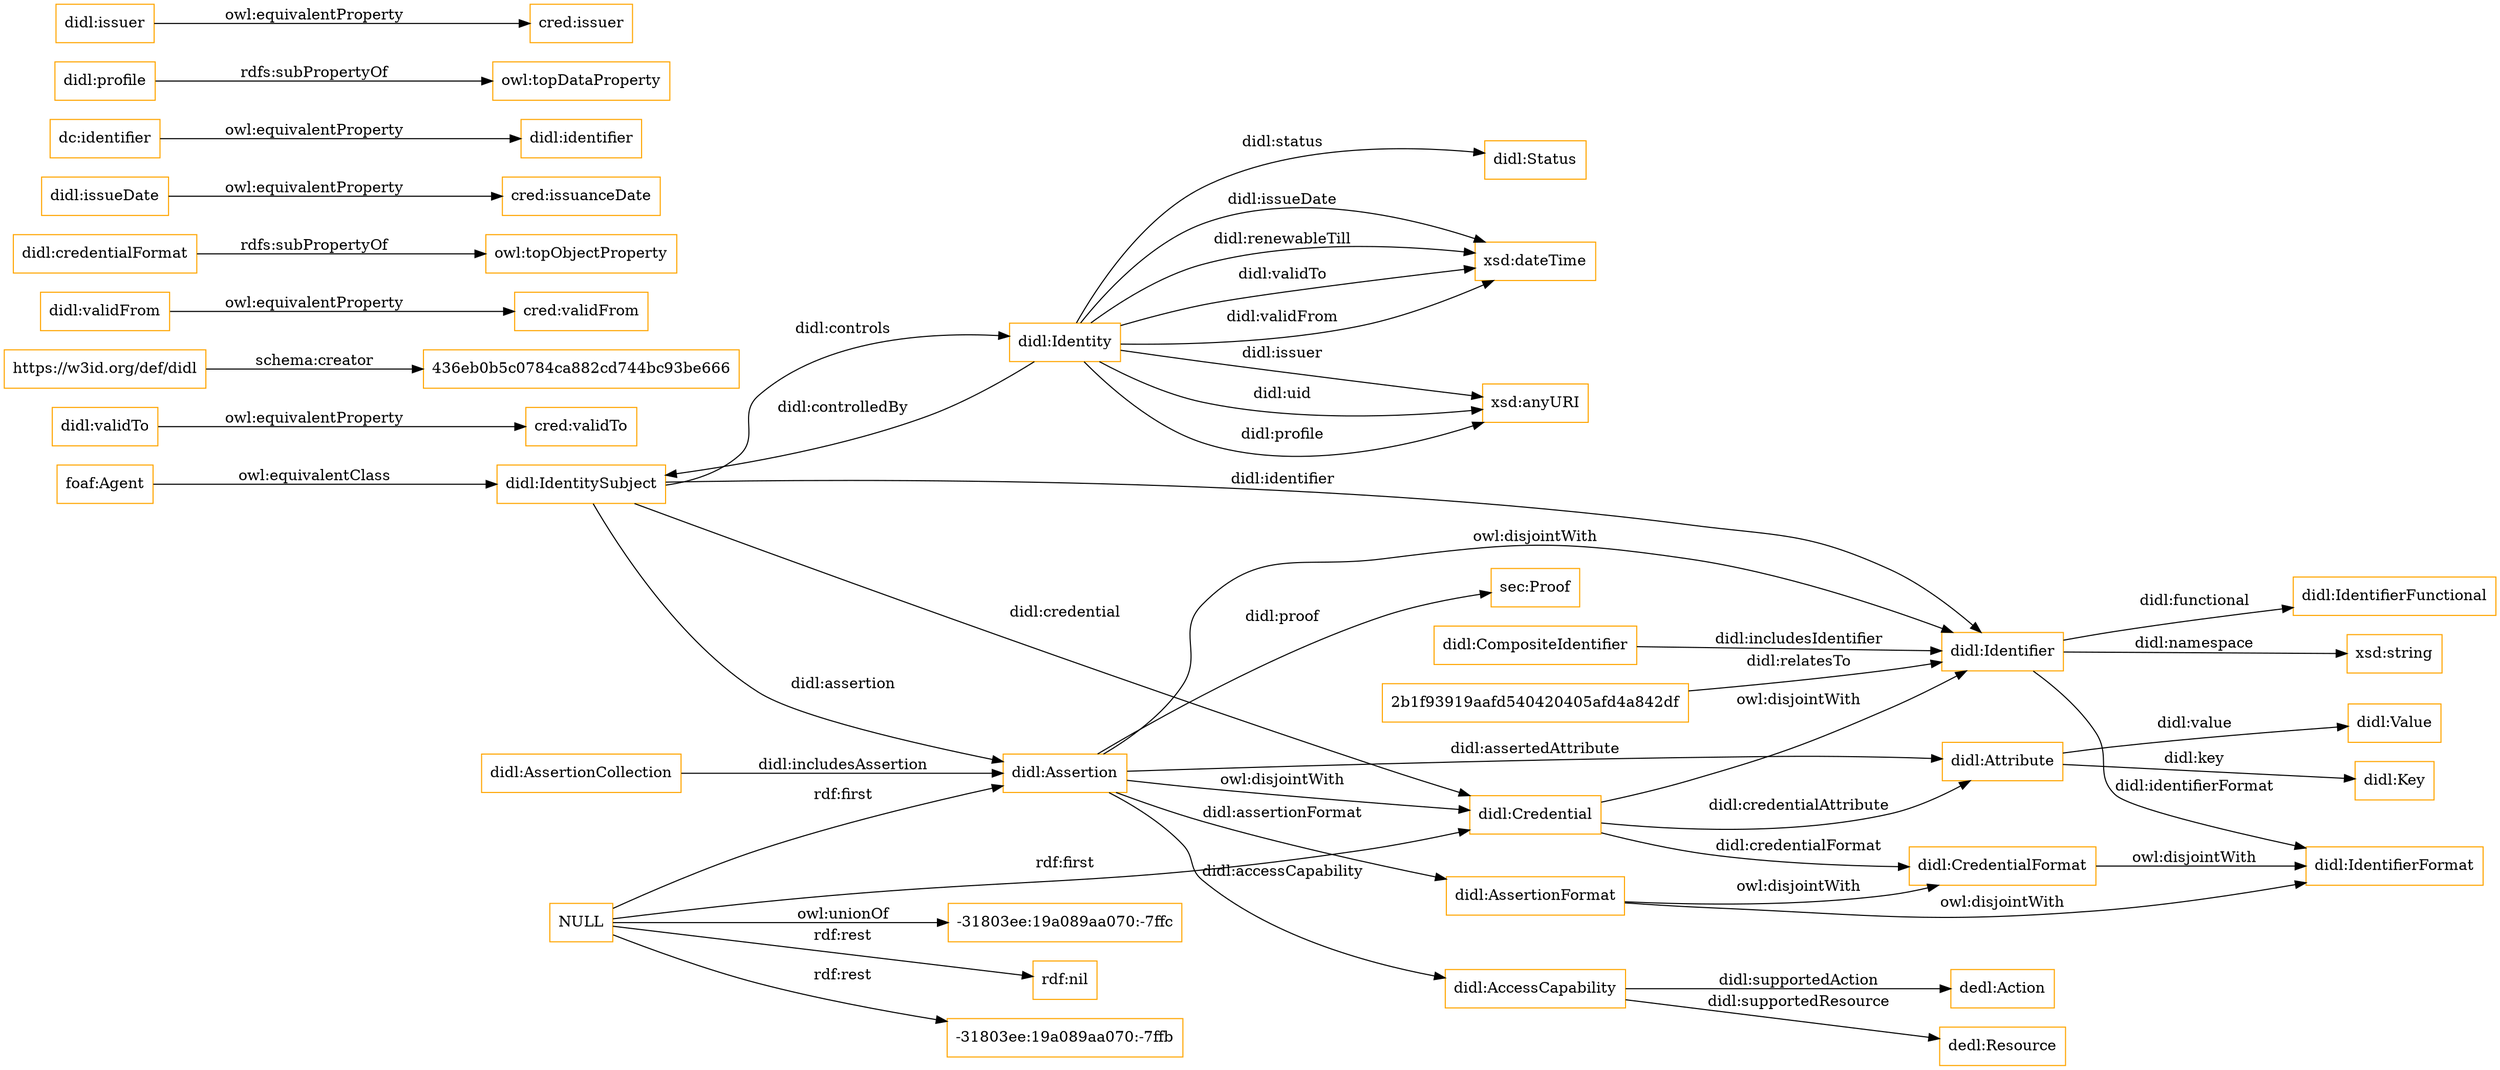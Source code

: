 digraph ar2dtool_diagram { 
rankdir=LR;
size="1501"
node [shape = rectangle, color="orange"]; "didl:Attribute" "didl:CompositeIdentifier" "didl:AssertionFormat" "2b1f93919aafd540420405afd4a842df" "didl:Status" "sec:Proof" "foaf:Agent" "didl:IdentifierFunctional" "didl:IdentifierFormat" "didl:Assertion" "didl:Key" "didl:Identity" "dedl:Resource" "dedl:Action" "didl:AccessCapability" "didl:CredentialFormat" "didl:Credential" "didl:IdentitySubject" "didl:Value" "didl:AssertionCollection" "didl:Identifier" ; /*classes style*/
	"NULL" -> "rdf:nil" [ label = "rdf:rest" ];
	"NULL" -> "didl:Credential" [ label = "rdf:first" ];
	"NULL" -> "-31803ee:19a089aa070:-7ffb" [ label = "rdf:rest" ];
	"NULL" -> "didl:Assertion" [ label = "rdf:first" ];
	"NULL" -> "-31803ee:19a089aa070:-7ffc" [ label = "owl:unionOf" ];
	"didl:Credential" -> "didl:Identifier" [ label = "owl:disjointWith" ];
	"didl:validTo" -> "cred:validTo" [ label = "owl:equivalentProperty" ];
	"https://w3id.org/def/didl" -> "436eb0b5c0784ca882cd744bc93be666" [ label = "schema:creator" ];
	"didl:validFrom" -> "cred:validFrom" [ label = "owl:equivalentProperty" ];
	"didl:credentialFormat" -> "owl:topObjectProperty" [ label = "rdfs:subPropertyOf" ];
	"didl:issueDate" -> "cred:issuanceDate" [ label = "owl:equivalentProperty" ];
	"didl:AssertionFormat" -> "didl:IdentifierFormat" [ label = "owl:disjointWith" ];
	"didl:AssertionFormat" -> "didl:CredentialFormat" [ label = "owl:disjointWith" ];
	"didl:CredentialFormat" -> "didl:IdentifierFormat" [ label = "owl:disjointWith" ];
	"foaf:Agent" -> "didl:IdentitySubject" [ label = "owl:equivalentClass" ];
	"dc:identifier" -> "didl:identifier" [ label = "owl:equivalentProperty" ];
	"didl:profile" -> "owl:topDataProperty" [ label = "rdfs:subPropertyOf" ];
	"didl:Assertion" -> "didl:Identifier" [ label = "owl:disjointWith" ];
	"didl:Assertion" -> "didl:Credential" [ label = "owl:disjointWith" ];
	"didl:issuer" -> "cred:issuer" [ label = "owl:equivalentProperty" ];
	"didl:Assertion" -> "didl:Attribute" [ label = "didl:assertedAttribute" ];
	"didl:Identity" -> "xsd:dateTime" [ label = "didl:validTo" ];
	"didl:CompositeIdentifier" -> "didl:Identifier" [ label = "didl:includesIdentifier" ];
	"didl:Identity" -> "didl:Status" [ label = "didl:status" ];
	"didl:Attribute" -> "didl:Value" [ label = "didl:value" ];
	"didl:IdentitySubject" -> "didl:Identifier" [ label = "didl:identifier" ];
	"2b1f93919aafd540420405afd4a842df" -> "didl:Identifier" [ label = "didl:relatesTo" ];
	"didl:Attribute" -> "didl:Key" [ label = "didl:key" ];
	"didl:Identifier" -> "xsd:string" [ label = "didl:namespace" ];
	"didl:Identity" -> "xsd:anyURI" [ label = "didl:profile" ];
	"didl:Identifier" -> "didl:IdentifierFormat" [ label = "didl:identifierFormat" ];
	"didl:Credential" -> "didl:Attribute" [ label = "didl:credentialAttribute" ];
	"didl:Identity" -> "xsd:dateTime" [ label = "didl:validFrom" ];
	"didl:Assertion" -> "didl:AccessCapability" [ label = "didl:accessCapability" ];
	"didl:Identifier" -> "didl:IdentifierFunctional" [ label = "didl:functional" ];
	"didl:Assertion" -> "didl:AssertionFormat" [ label = "didl:assertionFormat" ];
	"didl:IdentitySubject" -> "didl:Identity" [ label = "didl:controls" ];
	"didl:AssertionCollection" -> "didl:Assertion" [ label = "didl:includesAssertion" ];
	"didl:Identity" -> "xsd:dateTime" [ label = "didl:issueDate" ];
	"didl:Identity" -> "xsd:anyURI" [ label = "didl:issuer" ];
	"didl:IdentitySubject" -> "didl:Assertion" [ label = "didl:assertion" ];
	"didl:Credential" -> "didl:CredentialFormat" [ label = "didl:credentialFormat" ];
	"didl:Identity" -> "didl:IdentitySubject" [ label = "didl:controlledBy" ];
	"didl:Identity" -> "xsd:dateTime" [ label = "didl:renewableTill" ];
	"didl:IdentitySubject" -> "didl:Credential" [ label = "didl:credential" ];
	"didl:AccessCapability" -> "dedl:Resource" [ label = "didl:supportedResource" ];
	"didl:Assertion" -> "sec:Proof" [ label = "didl:proof" ];
	"didl:Identity" -> "xsd:anyURI" [ label = "didl:uid" ];
	"didl:AccessCapability" -> "dedl:Action" [ label = "didl:supportedAction" ];

}
